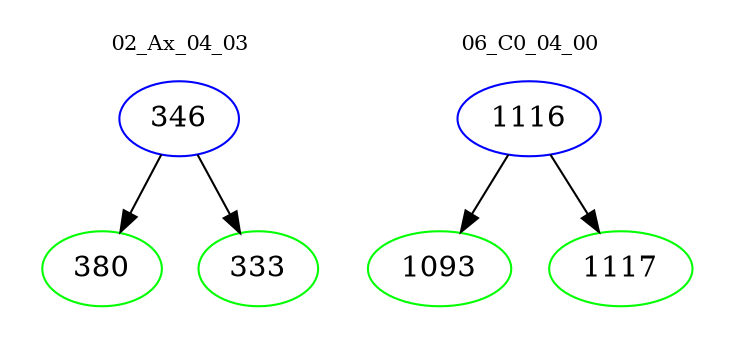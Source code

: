 digraph{
subgraph cluster_0 {
color = white
label = "02_Ax_04_03";
fontsize=10;
T0_346 [label="346", color="blue"]
T0_346 -> T0_380 [color="black"]
T0_380 [label="380", color="green"]
T0_346 -> T0_333 [color="black"]
T0_333 [label="333", color="green"]
}
subgraph cluster_1 {
color = white
label = "06_C0_04_00";
fontsize=10;
T1_1116 [label="1116", color="blue"]
T1_1116 -> T1_1093 [color="black"]
T1_1093 [label="1093", color="green"]
T1_1116 -> T1_1117 [color="black"]
T1_1117 [label="1117", color="green"]
}
}
